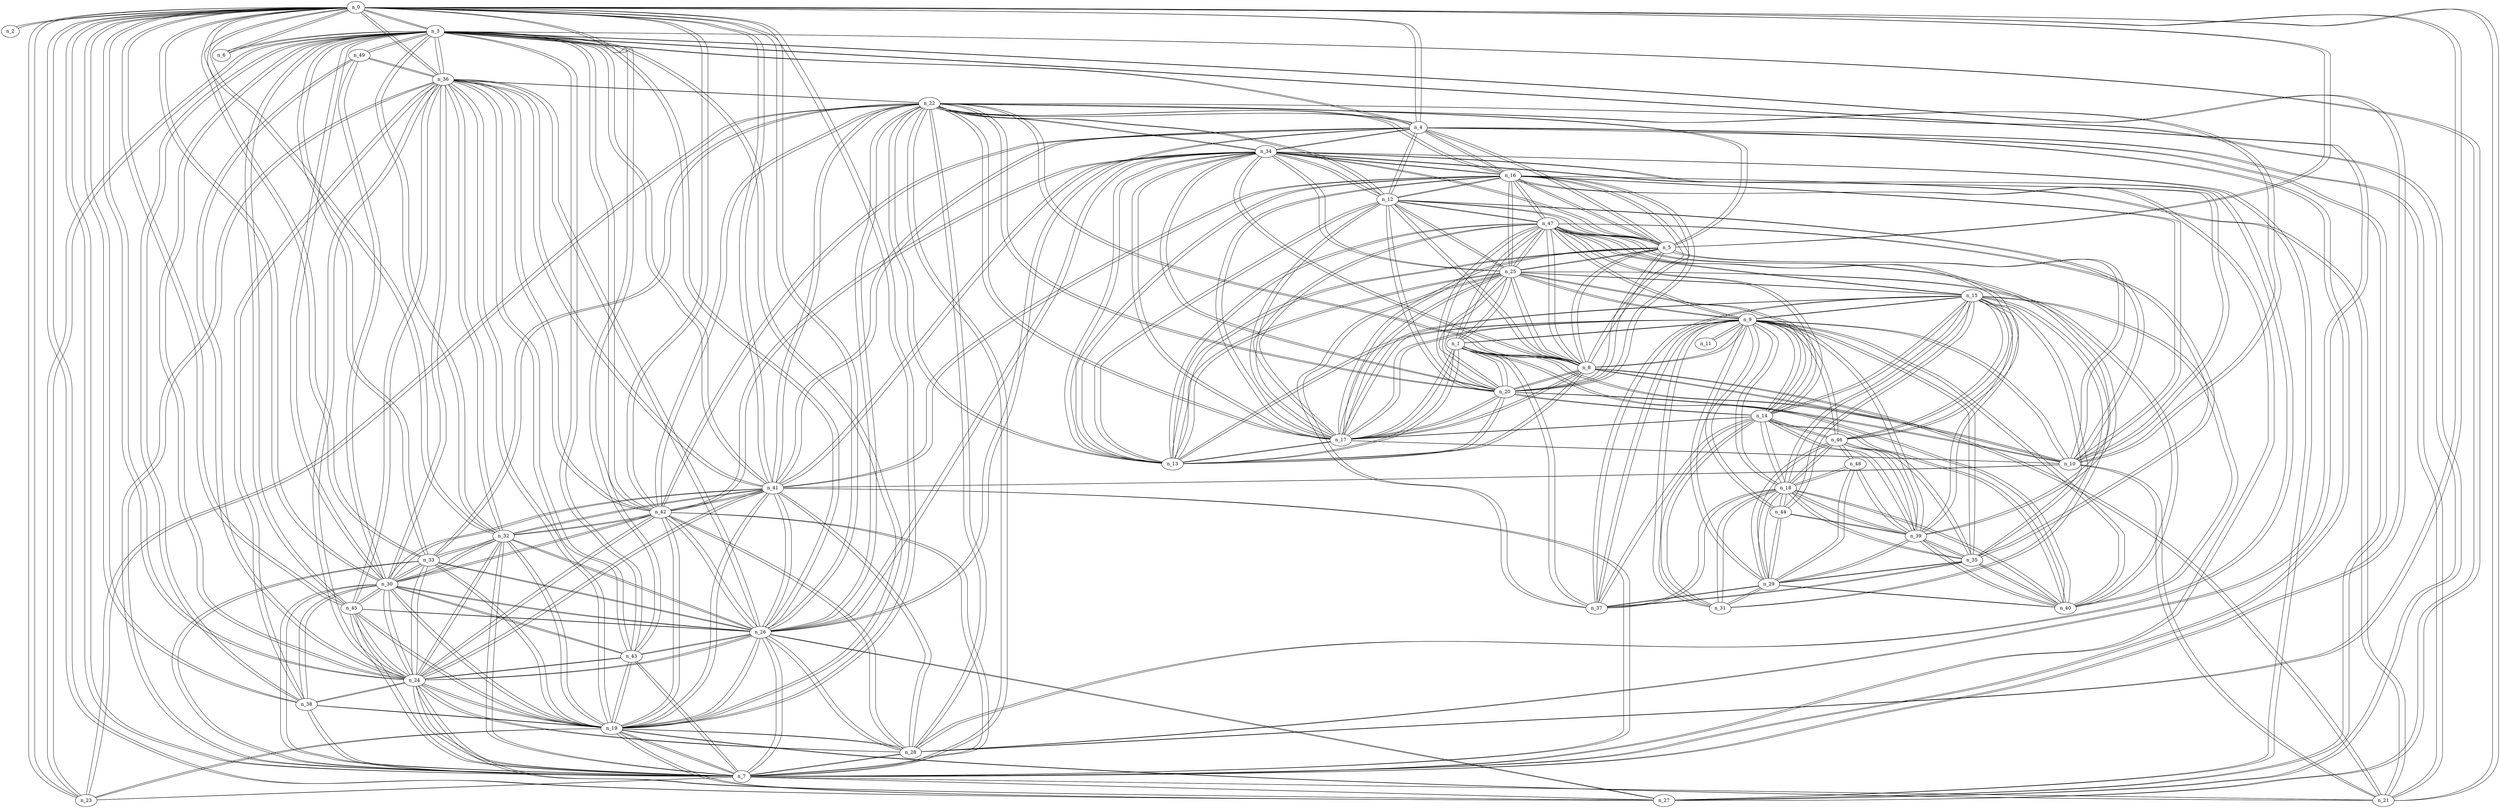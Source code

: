 graph g7 {
n_0--n_2
n_0--n_3
n_0--n_4
n_0--n_5
n_0--n_6
n_0--n_7
n_0--n_19
n_0--n_21
n_0--n_23
n_0--n_24
n_0--n_26
n_0--n_27
n_0--n_28
n_0--n_30
n_0--n_32
n_0--n_33
n_0--n_36
n_0--n_38
n_0--n_41
n_0--n_42
n_0--n_43
n_0--n_45
n_1--n_8
n_1--n_9
n_1--n_10
n_1--n_13
n_1--n_17
n_1--n_20
n_1--n_25
n_1--n_37
n_1--n_40
n_1--n_47
n_2--n_0
n_3--n_0
n_3--n_4
n_3--n_6
n_3--n_7
n_3--n_19
n_3--n_23
n_3--n_24
n_3--n_26
n_3--n_27
n_3--n_28
n_3--n_30
n_3--n_32
n_3--n_33
n_3--n_36
n_3--n_38
n_3--n_41
n_3--n_42
n_3--n_43
n_3--n_45
n_3--n_49
n_4--n_0
n_4--n_3
n_4--n_5
n_4--n_7
n_4--n_12
n_4--n_16
n_4--n_21
n_4--n_22
n_4--n_26
n_4--n_27
n_4--n_34
n_4--n_41
n_4--n_42
n_5--n_0
n_5--n_4
n_5--n_8
n_5--n_10
n_5--n_12
n_5--n_13
n_5--n_16
n_5--n_17
n_5--n_20
n_5--n_22
n_5--n_25
n_5--n_34
n_5--n_47
n_6--n_0
n_6--n_3
n_7--n_0
n_7--n_3
n_7--n_4
n_7--n_16
n_7--n_19
n_7--n_21
n_7--n_22
n_7--n_23
n_7--n_24
n_7--n_26
n_7--n_27
n_7--n_28
n_7--n_30
n_7--n_32
n_7--n_33
n_7--n_36
n_7--n_38
n_7--n_41
n_7--n_42
n_7--n_43
n_7--n_45
n_8--n_1
n_8--n_5
n_8--n_9
n_8--n_10
n_8--n_12
n_8--n_13
n_8--n_16
n_8--n_17
n_8--n_20
n_8--n_21
n_8--n_22
n_8--n_25
n_8--n_34
n_8--n_47
n_9--n_1
n_9--n_8
n_9--n_10
n_9--n_11
n_9--n_13
n_9--n_14
n_9--n_15
n_9--n_17
n_9--n_18
n_9--n_25
n_9--n_29
n_9--n_31
n_9--n_35
n_9--n_37
n_9--n_39
n_9--n_40
n_9--n_44
n_9--n_46
n_9--n_47
n_10--n_1
n_10--n_5
n_10--n_8
n_10--n_9
n_10--n_12
n_10--n_16
n_10--n_17
n_10--n_20
n_10--n_21
n_10--n_22
n_10--n_34
n_10--n_41
n_11--n_9
n_12--n_4
n_12--n_5
n_12--n_8
n_12--n_10
n_12--n_13
n_12--n_16
n_12--n_17
n_12--n_20
n_12--n_22
n_12--n_25
n_12--n_34
n_12--n_47
n_13--n_1
n_13--n_5
n_13--n_8
n_13--n_9
n_13--n_12
n_13--n_16
n_13--n_17
n_13--n_20
n_13--n_22
n_13--n_25
n_13--n_34
n_13--n_47
n_14--n_9
n_14--n_15
n_14--n_17
n_14--n_18
n_14--n_20
n_14--n_25
n_14--n_31
n_14--n_37
n_14--n_39
n_14--n_40
n_14--n_46
n_14--n_47
n_15--n_9
n_15--n_14
n_15--n_17
n_15--n_18
n_15--n_25
n_15--n_31
n_15--n_35
n_15--n_37
n_15--n_39
n_15--n_40
n_15--n_44
n_15--n_46
n_15--n_47
n_16--n_4
n_16--n_5
n_16--n_7
n_16--n_8
n_16--n_10
n_16--n_12
n_16--n_13
n_16--n_17
n_16--n_20
n_16--n_21
n_16--n_22
n_16--n_25
n_16--n_34
n_16--n_41
n_16--n_47
n_17--n_1
n_17--n_5
n_17--n_8
n_17--n_9
n_17--n_10
n_17--n_12
n_17--n_13
n_17--n_14
n_17--n_15
n_17--n_16
n_17--n_20
n_17--n_22
n_17--n_25
n_17--n_34
n_17--n_47
n_18--n_9
n_18--n_14
n_18--n_15
n_18--n_29
n_18--n_31
n_18--n_35
n_18--n_37
n_18--n_39
n_18--n_40
n_18--n_44
n_18--n_46
n_18--n_48
n_19--n_0
n_19--n_3
n_19--n_7
n_19--n_21
n_19--n_23
n_19--n_24
n_19--n_26
n_19--n_27
n_19--n_28
n_19--n_30
n_19--n_32
n_19--n_33
n_19--n_36
n_19--n_38
n_19--n_41
n_19--n_42
n_19--n_43
n_19--n_45
n_20--n_1
n_20--n_5
n_20--n_8
n_20--n_10
n_20--n_12
n_20--n_13
n_20--n_14
n_20--n_16
n_20--n_17
n_20--n_22
n_20--n_25
n_20--n_34
n_20--n_47
n_21--n_0
n_21--n_4
n_21--n_7
n_21--n_8
n_21--n_10
n_21--n_16
n_21--n_19
n_22--n_4
n_22--n_5
n_22--n_7
n_22--n_8
n_22--n_10
n_22--n_12
n_22--n_13
n_22--n_16
n_22--n_17
n_22--n_20
n_22--n_23
n_22--n_26
n_22--n_27
n_22--n_28
n_22--n_33
n_22--n_34
n_22--n_36
n_22--n_41
n_22--n_42
n_23--n_0
n_23--n_3
n_23--n_7
n_23--n_19
n_23--n_22
n_24--n_0
n_24--n_3
n_24--n_7
n_24--n_19
n_24--n_26
n_24--n_27
n_24--n_28
n_24--n_30
n_24--n_32
n_24--n_33
n_24--n_36
n_24--n_38
n_24--n_41
n_24--n_42
n_24--n_43
n_24--n_45
n_24--n_49
n_25--n_1
n_25--n_5
n_25--n_8
n_25--n_9
n_25--n_12
n_25--n_13
n_25--n_14
n_25--n_15
n_25--n_16
n_25--n_17
n_25--n_20
n_25--n_34
n_25--n_37
n_25--n_40
n_25--n_47
n_26--n_0
n_26--n_3
n_26--n_4
n_26--n_7
n_26--n_19
n_26--n_22
n_26--n_24
n_26--n_27
n_26--n_28
n_26--n_30
n_26--n_32
n_26--n_33
n_26--n_34
n_26--n_36
n_26--n_41
n_26--n_42
n_26--n_43
n_26--n_45
n_27--n_0
n_27--n_3
n_27--n_4
n_27--n_7
n_27--n_19
n_27--n_22
n_27--n_24
n_27--n_26
n_27--n_34
n_28--n_0
n_28--n_3
n_28--n_7
n_28--n_19
n_28--n_22
n_28--n_24
n_28--n_26
n_28--n_34
n_28--n_41
n_28--n_42
n_29--n_9
n_29--n_18
n_29--n_31
n_29--n_35
n_29--n_37
n_29--n_39
n_29--n_40
n_29--n_44
n_29--n_46
n_29--n_48
n_30--n_0
n_30--n_3
n_30--n_7
n_30--n_19
n_30--n_24
n_30--n_26
n_30--n_32
n_30--n_33
n_30--n_36
n_30--n_38
n_30--n_41
n_30--n_42
n_30--n_43
n_30--n_45
n_30--n_49
n_31--n_9
n_31--n_14
n_31--n_15
n_31--n_18
n_31--n_29
n_32--n_0
n_32--n_3
n_32--n_7
n_32--n_19
n_32--n_24
n_32--n_26
n_32--n_30
n_32--n_33
n_32--n_36
n_32--n_41
n_32--n_42
n_33--n_0
n_33--n_3
n_33--n_7
n_33--n_19
n_33--n_22
n_33--n_24
n_33--n_26
n_33--n_30
n_33--n_32
n_34--n_4
n_34--n_5
n_34--n_8
n_34--n_10
n_34--n_12
n_34--n_13
n_34--n_16
n_34--n_17
n_34--n_20
n_34--n_22
n_34--n_25
n_34--n_26
n_34--n_27
n_34--n_28
n_34--n_41
n_34--n_42
n_35--n_9
n_35--n_15
n_35--n_18
n_35--n_29
n_35--n_37
n_35--n_39
n_35--n_40
n_35--n_46
n_35--n_47
n_36--n_0
n_36--n_3
n_36--n_7
n_36--n_19
n_36--n_22
n_36--n_24
n_36--n_26
n_36--n_30
n_36--n_32
n_36--n_38
n_36--n_41
n_36--n_42
n_36--n_43
n_36--n_45
n_36--n_49
n_37--n_1
n_37--n_9
n_37--n_14
n_37--n_15
n_37--n_18
n_37--n_25
n_37--n_29
n_37--n_35
n_38--n_0
n_38--n_3
n_38--n_7
n_38--n_19
n_38--n_24
n_38--n_30
n_38--n_36
n_39--n_9
n_39--n_14
n_39--n_15
n_39--n_18
n_39--n_29
n_39--n_35
n_39--n_40
n_39--n_44
n_39--n_46
n_39--n_47
n_39--n_48
n_40--n_1
n_40--n_9
n_40--n_14
n_40--n_15
n_40--n_18
n_40--n_25
n_40--n_29
n_40--n_35
n_40--n_39
n_41--n_0
n_41--n_3
n_41--n_4
n_41--n_7
n_41--n_10
n_41--n_16
n_41--n_19
n_41--n_22
n_41--n_24
n_41--n_26
n_41--n_28
n_41--n_30
n_41--n_32
n_41--n_34
n_41--n_36
n_41--n_42
n_42--n_0
n_42--n_3
n_42--n_4
n_42--n_7
n_42--n_19
n_42--n_22
n_42--n_24
n_42--n_26
n_42--n_28
n_42--n_30
n_42--n_32
n_42--n_34
n_42--n_36
n_42--n_41
n_43--n_0
n_43--n_3
n_43--n_7
n_43--n_19
n_43--n_24
n_43--n_26
n_43--n_30
n_43--n_36
n_44--n_9
n_44--n_15
n_44--n_18
n_44--n_29
n_44--n_39
n_45--n_0
n_45--n_3
n_45--n_7
n_45--n_19
n_45--n_24
n_45--n_26
n_45--n_30
n_45--n_36
n_46--n_9
n_46--n_14
n_46--n_15
n_46--n_18
n_46--n_29
n_46--n_35
n_46--n_39
n_46--n_47
n_46--n_48
n_47--n_1
n_47--n_5
n_47--n_8
n_47--n_9
n_47--n_12
n_47--n_13
n_47--n_14
n_47--n_15
n_47--n_16
n_47--n_17
n_47--n_20
n_47--n_25
n_47--n_35
n_47--n_39
n_47--n_46
n_48--n_18
n_48--n_29
n_48--n_39
n_48--n_46
n_49--n_3
n_49--n_24
n_49--n_30
n_49--n_36
}